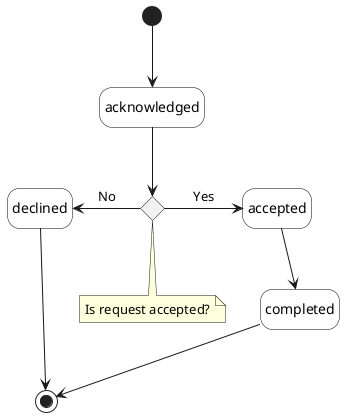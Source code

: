 @startuml cancelPerformanceJobStates

'skinparam Linetype polyline
'skinparam Linetype ortho
skinparam state {
    BackgroundColor White
    BorderColor Black
}
hide empty description

'''decisions'''
state request_accepted <<choice>> 
 note bottom of request_accepted : Is request accepted?

''' diagram'''
[*] -d-> acknowledged

acknowledged -d-> request_accepted

request_accepted -l-> declined: No

request_accepted -r-> accepted: Yes

accepted -d-> completed

declined -d-> [*]
completed -d-> [*]

@enduml